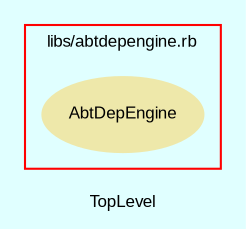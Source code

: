 digraph TopLevel {
    compound = true
    bgcolor = lightcyan1
    fontname = Arial
    fontsize = 8
    label = "TopLevel"
    node [
        fontname = Arial,
        fontsize = 8,
        color = black
    ]

    subgraph cluster_1 {
        fontname = Arial
        color = red
        label = "libs/abtdepengine.rb"
        AbtDepEngine [
            fontcolor = black,
            URL = "classes/AbtDepEngine.html",
            shape = ellipse,
            color = palegoldenrod,
            style = filled,
            label = "AbtDepEngine"
        ]

    }

}

